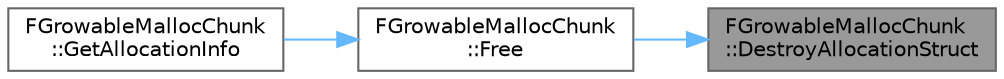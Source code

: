digraph "FGrowableMallocChunk::DestroyAllocationStruct"
{
 // INTERACTIVE_SVG=YES
 // LATEX_PDF_SIZE
  bgcolor="transparent";
  edge [fontname=Helvetica,fontsize=10,labelfontname=Helvetica,labelfontsize=10];
  node [fontname=Helvetica,fontsize=10,shape=box,height=0.2,width=0.4];
  rankdir="RL";
  Node1 [id="Node000001",label="FGrowableMallocChunk\l::DestroyAllocationStruct",height=0.2,width=0.4,color="gray40", fillcolor="grey60", style="filled", fontcolor="black",tooltip="Destroys the implemtnation object."];
  Node1 -> Node2 [id="edge1_Node000001_Node000002",dir="back",color="steelblue1",style="solid",tooltip=" "];
  Node2 [id="Node000002",label="FGrowableMallocChunk\l::Free",height=0.2,width=0.4,color="grey40", fillcolor="white", style="filled",URL="$d1/d68/classFGrowableMallocChunk.html#a89f86065ee94600ebc21f23eb772a729",tooltip=" "];
  Node2 -> Node3 [id="edge2_Node000002_Node000003",dir="back",color="steelblue1",style="solid",tooltip=" "];
  Node3 [id="Node000003",label="FGrowableMallocChunk\l::GetAllocationInfo",height=0.2,width=0.4,color="grey40", fillcolor="white", style="filled",URL="$d1/d68/classFGrowableMallocChunk.html#ad2e55546e3098965a77a57a3dd8591db",tooltip=" "];
}
